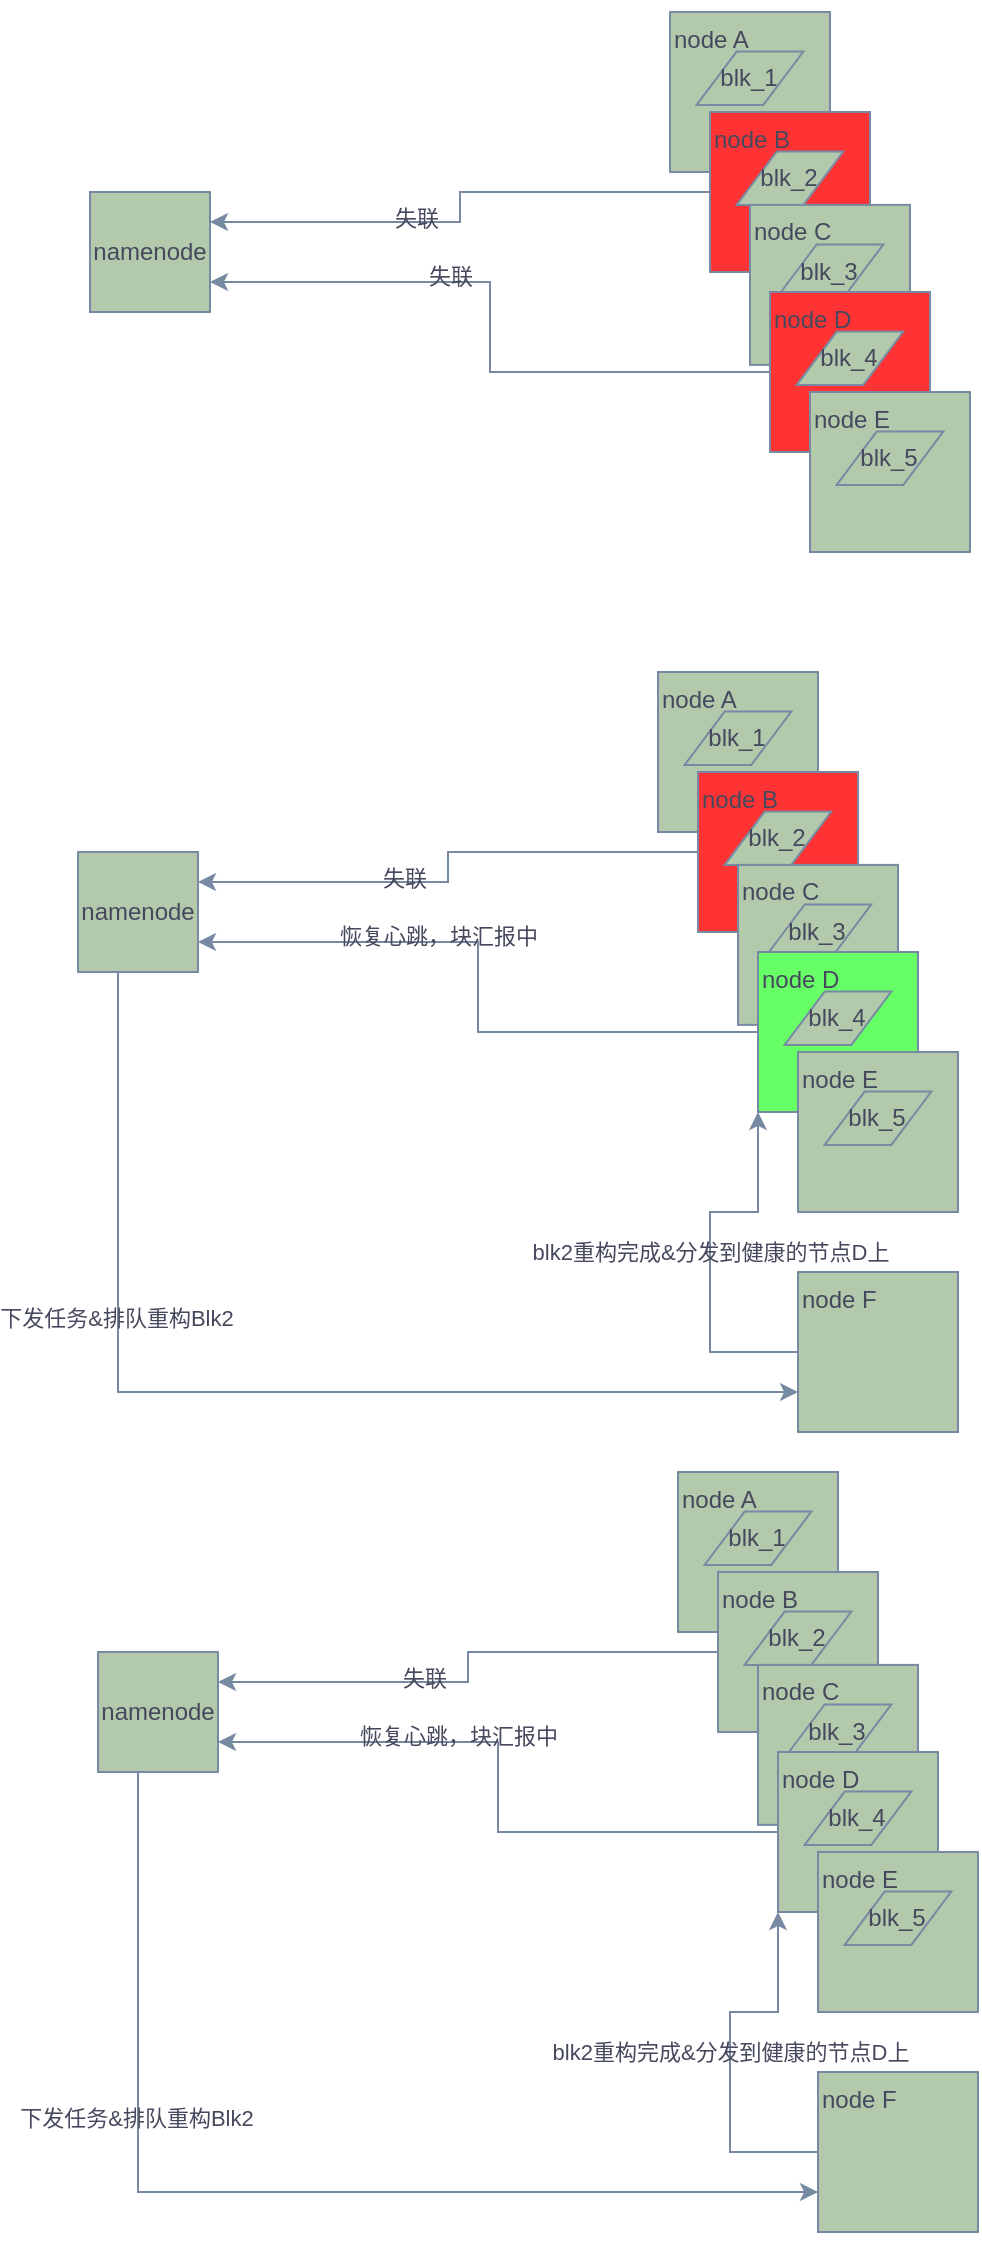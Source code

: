 <mxfile version="24.7.7">
  <diagram name="第 1 页" id="f8pN9QkAfNETBZEUV9d5">
    <mxGraphModel dx="1434" dy="764" grid="1" gridSize="10" guides="1" tooltips="1" connect="1" arrows="1" fold="1" page="1" pageScale="1" pageWidth="827" pageHeight="1169" math="0" shadow="0">
      <root>
        <mxCell id="0" />
        <mxCell id="1" parent="0" />
        <mxCell id="BUB8WRs25LQhKAvRFkOK-15" value="" style="group;labelBackgroundColor=none;fontColor=#46495D;" vertex="1" connectable="0" parent="1">
          <mxGeometry x="490" y="42" width="80" height="80" as="geometry" />
        </mxCell>
        <mxCell id="BUB8WRs25LQhKAvRFkOK-7" value="&lt;p style=&quot;&quot;&gt;node A&lt;/p&gt;&lt;p style=&quot;&quot;&gt;&lt;br&gt;&lt;/p&gt;&lt;p style=&quot;&quot;&gt;&lt;br&gt;&lt;/p&gt;" style="whiteSpace=wrap;html=1;aspect=fixed;align=left;labelBackgroundColor=none;fillColor=#B2C9AB;strokeColor=#788AA3;fontColor=#46495D;" vertex="1" parent="BUB8WRs25LQhKAvRFkOK-15">
          <mxGeometry width="80" height="80" as="geometry" />
        </mxCell>
        <mxCell id="BUB8WRs25LQhKAvRFkOK-8" value="blk_1" style="shape=parallelogram;perimeter=parallelogramPerimeter;whiteSpace=wrap;html=1;fixedSize=1;labelBackgroundColor=none;fillColor=#B2C9AB;strokeColor=#788AA3;fontColor=#46495D;" vertex="1" parent="BUB8WRs25LQhKAvRFkOK-15">
          <mxGeometry x="13.333" y="19.778" width="53.333" height="26.667" as="geometry" />
        </mxCell>
        <mxCell id="BUB8WRs25LQhKAvRFkOK-29" value="namenode" style="whiteSpace=wrap;html=1;aspect=fixed;labelBackgroundColor=none;fillColor=#B2C9AB;strokeColor=#788AA3;fontColor=#46495D;" vertex="1" parent="1">
          <mxGeometry x="200" y="132" width="60" height="60" as="geometry" />
        </mxCell>
        <mxCell id="BUB8WRs25LQhKAvRFkOK-54" style="edgeStyle=orthogonalEdgeStyle;rounded=0;orthogonalLoop=1;jettySize=auto;html=1;entryX=1;entryY=0.25;entryDx=0;entryDy=0;labelBackgroundColor=none;fontColor=default;strokeColor=#788AA3;" edge="1" parent="1" source="BUB8WRs25LQhKAvRFkOK-43" target="BUB8WRs25LQhKAvRFkOK-29">
          <mxGeometry relative="1" as="geometry">
            <mxPoint x="360" y="142" as="targetPoint" />
          </mxGeometry>
        </mxCell>
        <mxCell id="BUB8WRs25LQhKAvRFkOK-55" value="失联" style="edgeLabel;html=1;align=center;verticalAlign=middle;resizable=0;points=[];labelBackgroundColor=none;fontColor=#46495D;" vertex="1" connectable="0" parent="BUB8WRs25LQhKAvRFkOK-54">
          <mxGeometry x="0.223" y="-2" relative="1" as="geometry">
            <mxPoint as="offset" />
          </mxGeometry>
        </mxCell>
        <mxCell id="BUB8WRs25LQhKAvRFkOK-43" value="&lt;p style=&quot;&quot;&gt;node B&lt;/p&gt;&lt;p style=&quot;&quot;&gt;&lt;br&gt;&lt;/p&gt;&lt;p style=&quot;&quot;&gt;&lt;br&gt;&lt;/p&gt;" style="whiteSpace=wrap;html=1;aspect=fixed;align=left;labelBackgroundColor=none;fillColor=#FF3333;strokeColor=#788AA3;fontColor=#46495D;" vertex="1" parent="1">
          <mxGeometry x="510" y="92" width="80" height="80" as="geometry" />
        </mxCell>
        <mxCell id="BUB8WRs25LQhKAvRFkOK-44" value="blk_2" style="shape=parallelogram;perimeter=parallelogramPerimeter;whiteSpace=wrap;html=1;fixedSize=1;labelBackgroundColor=none;fillColor=#B2C9AB;strokeColor=#788AA3;fontColor=#46495D;" vertex="1" parent="1">
          <mxGeometry x="523.333" y="111.778" width="53.333" height="26.667" as="geometry" />
        </mxCell>
        <mxCell id="BUB8WRs25LQhKAvRFkOK-45" value="" style="group;labelBackgroundColor=none;fontColor=#46495D;" vertex="1" connectable="0" parent="1">
          <mxGeometry x="530" y="138.44" width="80" height="80" as="geometry" />
        </mxCell>
        <mxCell id="BUB8WRs25LQhKAvRFkOK-46" value="&lt;p style=&quot;&quot;&gt;node C&lt;/p&gt;&lt;p style=&quot;&quot;&gt;&lt;br&gt;&lt;/p&gt;&lt;p style=&quot;&quot;&gt;&lt;br&gt;&lt;/p&gt;" style="whiteSpace=wrap;html=1;aspect=fixed;align=left;labelBackgroundColor=none;fillColor=#B2C9AB;strokeColor=#788AA3;fontColor=#46495D;" vertex="1" parent="BUB8WRs25LQhKAvRFkOK-45">
          <mxGeometry width="80" height="80" as="geometry" />
        </mxCell>
        <mxCell id="BUB8WRs25LQhKAvRFkOK-47" value="blk_3" style="shape=parallelogram;perimeter=parallelogramPerimeter;whiteSpace=wrap;html=1;fixedSize=1;labelBackgroundColor=none;fillColor=#B2C9AB;strokeColor=#788AA3;fontColor=#46495D;" vertex="1" parent="BUB8WRs25LQhKAvRFkOK-45">
          <mxGeometry x="13.333" y="19.778" width="53.333" height="26.667" as="geometry" />
        </mxCell>
        <mxCell id="BUB8WRs25LQhKAvRFkOK-48" value="" style="group;labelBackgroundColor=none;fontColor=#46495D;" vertex="1" connectable="0" parent="1">
          <mxGeometry x="540" y="182" width="80" height="80" as="geometry" />
        </mxCell>
        <mxCell id="BUB8WRs25LQhKAvRFkOK-49" value="&lt;p style=&quot;&quot;&gt;node D&lt;/p&gt;&lt;p style=&quot;&quot;&gt;&lt;br&gt;&lt;/p&gt;&lt;p style=&quot;&quot;&gt;&lt;br&gt;&lt;/p&gt;" style="whiteSpace=wrap;html=1;aspect=fixed;align=left;labelBackgroundColor=none;fillColor=#FF3333;strokeColor=#788AA3;fontColor=#46495D;" vertex="1" parent="BUB8WRs25LQhKAvRFkOK-48">
          <mxGeometry width="80" height="80" as="geometry" />
        </mxCell>
        <mxCell id="BUB8WRs25LQhKAvRFkOK-50" value="blk_4" style="shape=parallelogram;perimeter=parallelogramPerimeter;whiteSpace=wrap;html=1;fixedSize=1;labelBackgroundColor=none;fillColor=#B2C9AB;strokeColor=#788AA3;fontColor=#46495D;" vertex="1" parent="BUB8WRs25LQhKAvRFkOK-48">
          <mxGeometry x="13.333" y="19.778" width="53.333" height="26.667" as="geometry" />
        </mxCell>
        <mxCell id="BUB8WRs25LQhKAvRFkOK-51" value="" style="group;labelBackgroundColor=none;fontColor=#46495D;" vertex="1" connectable="0" parent="1">
          <mxGeometry x="560" y="232" width="80" height="80" as="geometry" />
        </mxCell>
        <mxCell id="BUB8WRs25LQhKAvRFkOK-52" value="&lt;p style=&quot;&quot;&gt;node E&lt;/p&gt;&lt;p style=&quot;&quot;&gt;&lt;br&gt;&lt;/p&gt;&lt;p style=&quot;&quot;&gt;&lt;br&gt;&lt;/p&gt;" style="whiteSpace=wrap;html=1;aspect=fixed;align=left;labelBackgroundColor=none;fillColor=#B2C9AB;strokeColor=#788AA3;fontColor=#46495D;" vertex="1" parent="BUB8WRs25LQhKAvRFkOK-51">
          <mxGeometry width="80" height="80" as="geometry" />
        </mxCell>
        <mxCell id="BUB8WRs25LQhKAvRFkOK-53" value="blk_5" style="shape=parallelogram;perimeter=parallelogramPerimeter;whiteSpace=wrap;html=1;fixedSize=1;labelBackgroundColor=none;fillColor=#B2C9AB;strokeColor=#788AA3;fontColor=#46495D;" vertex="1" parent="BUB8WRs25LQhKAvRFkOK-51">
          <mxGeometry x="13.333" y="19.778" width="53.333" height="26.667" as="geometry" />
        </mxCell>
        <mxCell id="BUB8WRs25LQhKAvRFkOK-56" style="edgeStyle=orthogonalEdgeStyle;rounded=0;orthogonalLoop=1;jettySize=auto;html=1;entryX=1;entryY=0.75;entryDx=0;entryDy=0;labelBackgroundColor=none;fontColor=default;strokeColor=#788AA3;" edge="1" parent="1" source="BUB8WRs25LQhKAvRFkOK-49" target="BUB8WRs25LQhKAvRFkOK-29">
          <mxGeometry relative="1" as="geometry" />
        </mxCell>
        <mxCell id="BUB8WRs25LQhKAvRFkOK-57" value="失联" style="edgeLabel;html=1;align=center;verticalAlign=middle;resizable=0;points=[];labelBackgroundColor=none;fontColor=#46495D;" vertex="1" connectable="0" parent="BUB8WRs25LQhKAvRFkOK-56">
          <mxGeometry x="0.262" y="-3" relative="1" as="geometry">
            <mxPoint as="offset" />
          </mxGeometry>
        </mxCell>
        <mxCell id="BUB8WRs25LQhKAvRFkOK-58" value="" style="group;labelBackgroundColor=none;fontColor=#46495D;" vertex="1" connectable="0" parent="1">
          <mxGeometry x="484" y="372" width="80" height="80" as="geometry" />
        </mxCell>
        <mxCell id="BUB8WRs25LQhKAvRFkOK-59" value="&lt;p style=&quot;&quot;&gt;node A&lt;/p&gt;&lt;p style=&quot;&quot;&gt;&lt;br&gt;&lt;/p&gt;&lt;p style=&quot;&quot;&gt;&lt;br&gt;&lt;/p&gt;" style="whiteSpace=wrap;html=1;aspect=fixed;align=left;labelBackgroundColor=none;fillColor=#B2C9AB;strokeColor=#788AA3;fontColor=#46495D;" vertex="1" parent="BUB8WRs25LQhKAvRFkOK-58">
          <mxGeometry width="80" height="80" as="geometry" />
        </mxCell>
        <mxCell id="BUB8WRs25LQhKAvRFkOK-60" value="blk_1" style="shape=parallelogram;perimeter=parallelogramPerimeter;whiteSpace=wrap;html=1;fixedSize=1;labelBackgroundColor=none;fillColor=#B2C9AB;strokeColor=#788AA3;fontColor=#46495D;" vertex="1" parent="BUB8WRs25LQhKAvRFkOK-58">
          <mxGeometry x="13.333" y="19.778" width="53.333" height="26.667" as="geometry" />
        </mxCell>
        <mxCell id="BUB8WRs25LQhKAvRFkOK-80" style="edgeStyle=orthogonalEdgeStyle;rounded=0;orthogonalLoop=1;jettySize=auto;html=1;entryX=0;entryY=0.75;entryDx=0;entryDy=0;labelBackgroundColor=none;fontColor=default;strokeColor=#788AA3;" edge="1" parent="1" source="BUB8WRs25LQhKAvRFkOK-61" target="BUB8WRs25LQhKAvRFkOK-77">
          <mxGeometry relative="1" as="geometry">
            <Array as="points">
              <mxPoint x="214" y="732" />
            </Array>
          </mxGeometry>
        </mxCell>
        <mxCell id="BUB8WRs25LQhKAvRFkOK-81" value="下发任务&amp;amp;排队重构Blk2" style="edgeLabel;html=1;align=center;verticalAlign=middle;resizable=0;points=[];labelBackgroundColor=none;fontColor=#46495D;" vertex="1" connectable="0" parent="BUB8WRs25LQhKAvRFkOK-80">
          <mxGeometry x="-0.371" y="-1" relative="1" as="geometry">
            <mxPoint as="offset" />
          </mxGeometry>
        </mxCell>
        <mxCell id="BUB8WRs25LQhKAvRFkOK-61" value="namenode" style="whiteSpace=wrap;html=1;aspect=fixed;labelBackgroundColor=none;fillColor=#B2C9AB;strokeColor=#788AA3;fontColor=#46495D;" vertex="1" parent="1">
          <mxGeometry x="194" y="462" width="60" height="60" as="geometry" />
        </mxCell>
        <mxCell id="BUB8WRs25LQhKAvRFkOK-62" style="edgeStyle=orthogonalEdgeStyle;rounded=0;orthogonalLoop=1;jettySize=auto;html=1;entryX=1;entryY=0.25;entryDx=0;entryDy=0;labelBackgroundColor=none;fontColor=default;strokeColor=#788AA3;" edge="1" parent="1" source="BUB8WRs25LQhKAvRFkOK-64" target="BUB8WRs25LQhKAvRFkOK-61">
          <mxGeometry relative="1" as="geometry">
            <mxPoint x="354" y="472" as="targetPoint" />
          </mxGeometry>
        </mxCell>
        <mxCell id="BUB8WRs25LQhKAvRFkOK-63" value="失联" style="edgeLabel;html=1;align=center;verticalAlign=middle;resizable=0;points=[];labelBackgroundColor=none;fontColor=#46495D;" vertex="1" connectable="0" parent="BUB8WRs25LQhKAvRFkOK-62">
          <mxGeometry x="0.223" y="-2" relative="1" as="geometry">
            <mxPoint as="offset" />
          </mxGeometry>
        </mxCell>
        <mxCell id="BUB8WRs25LQhKAvRFkOK-64" value="&lt;p style=&quot;&quot;&gt;node B&lt;/p&gt;&lt;p style=&quot;&quot;&gt;&lt;br&gt;&lt;/p&gt;&lt;p style=&quot;&quot;&gt;&lt;br&gt;&lt;/p&gt;" style="whiteSpace=wrap;html=1;aspect=fixed;align=left;labelBackgroundColor=none;fillColor=#FF3333;strokeColor=#788AA3;fontColor=#46495D;" vertex="1" parent="1">
          <mxGeometry x="504" y="422" width="80" height="80" as="geometry" />
        </mxCell>
        <mxCell id="BUB8WRs25LQhKAvRFkOK-65" value="blk_2" style="shape=parallelogram;perimeter=parallelogramPerimeter;whiteSpace=wrap;html=1;fixedSize=1;labelBackgroundColor=none;fillColor=#B2C9AB;strokeColor=#788AA3;fontColor=#46495D;" vertex="1" parent="1">
          <mxGeometry x="517.333" y="441.778" width="53.333" height="26.667" as="geometry" />
        </mxCell>
        <mxCell id="BUB8WRs25LQhKAvRFkOK-66" value="" style="group;labelBackgroundColor=none;fontColor=#46495D;" vertex="1" connectable="0" parent="1">
          <mxGeometry x="524" y="468.44" width="80" height="80" as="geometry" />
        </mxCell>
        <mxCell id="BUB8WRs25LQhKAvRFkOK-67" value="&lt;p style=&quot;&quot;&gt;node C&lt;/p&gt;&lt;p style=&quot;&quot;&gt;&lt;br&gt;&lt;/p&gt;&lt;p style=&quot;&quot;&gt;&lt;br&gt;&lt;/p&gt;" style="whiteSpace=wrap;html=1;aspect=fixed;align=left;labelBackgroundColor=none;fillColor=#B2C9AB;strokeColor=#788AA3;fontColor=#46495D;" vertex="1" parent="BUB8WRs25LQhKAvRFkOK-66">
          <mxGeometry width="80" height="80" as="geometry" />
        </mxCell>
        <mxCell id="BUB8WRs25LQhKAvRFkOK-68" value="blk_3" style="shape=parallelogram;perimeter=parallelogramPerimeter;whiteSpace=wrap;html=1;fixedSize=1;labelBackgroundColor=none;fillColor=#B2C9AB;strokeColor=#788AA3;fontColor=#46495D;" vertex="1" parent="BUB8WRs25LQhKAvRFkOK-66">
          <mxGeometry x="13.333" y="19.778" width="53.333" height="26.667" as="geometry" />
        </mxCell>
        <mxCell id="BUB8WRs25LQhKAvRFkOK-69" value="" style="group;labelBackgroundColor=none;fontColor=#46495D;" vertex="1" connectable="0" parent="1">
          <mxGeometry x="534" y="512" width="80" height="80" as="geometry" />
        </mxCell>
        <mxCell id="BUB8WRs25LQhKAvRFkOK-70" value="&lt;p style=&quot;&quot;&gt;node D&lt;/p&gt;&lt;p style=&quot;&quot;&gt;&lt;br&gt;&lt;/p&gt;&lt;p style=&quot;&quot;&gt;&lt;br&gt;&lt;/p&gt;" style="whiteSpace=wrap;html=1;aspect=fixed;align=left;labelBackgroundColor=none;fillColor=#66FF66;strokeColor=#788AA3;fontColor=#46495D;" vertex="1" parent="BUB8WRs25LQhKAvRFkOK-69">
          <mxGeometry width="80" height="80" as="geometry" />
        </mxCell>
        <mxCell id="BUB8WRs25LQhKAvRFkOK-71" value="blk_4" style="shape=parallelogram;perimeter=parallelogramPerimeter;whiteSpace=wrap;html=1;fixedSize=1;labelBackgroundColor=none;fillColor=#B2C9AB;strokeColor=#788AA3;fontColor=#46495D;" vertex="1" parent="BUB8WRs25LQhKAvRFkOK-69">
          <mxGeometry x="13.333" y="19.778" width="53.333" height="26.667" as="geometry" />
        </mxCell>
        <mxCell id="BUB8WRs25LQhKAvRFkOK-75" style="edgeStyle=orthogonalEdgeStyle;rounded=0;orthogonalLoop=1;jettySize=auto;html=1;entryX=1;entryY=0.75;entryDx=0;entryDy=0;labelBackgroundColor=none;fontColor=default;strokeColor=#788AA3;" edge="1" parent="1" source="BUB8WRs25LQhKAvRFkOK-70" target="BUB8WRs25LQhKAvRFkOK-61">
          <mxGeometry relative="1" as="geometry" />
        </mxCell>
        <mxCell id="BUB8WRs25LQhKAvRFkOK-76" value="恢复心跳，块汇报中" style="edgeLabel;html=1;align=center;verticalAlign=middle;resizable=0;points=[];labelBackgroundColor=none;fontColor=#46495D;" vertex="1" connectable="0" parent="BUB8WRs25LQhKAvRFkOK-75">
          <mxGeometry x="0.262" y="-3" relative="1" as="geometry">
            <mxPoint as="offset" />
          </mxGeometry>
        </mxCell>
        <mxCell id="BUB8WRs25LQhKAvRFkOK-73" value="&lt;p style=&quot;&quot;&gt;node E&lt;/p&gt;&lt;p style=&quot;&quot;&gt;&lt;br&gt;&lt;/p&gt;&lt;p style=&quot;&quot;&gt;&lt;br&gt;&lt;/p&gt;" style="whiteSpace=wrap;html=1;aspect=fixed;align=left;labelBackgroundColor=none;fillColor=#B2C9AB;strokeColor=#788AA3;fontColor=#46495D;" vertex="1" parent="1">
          <mxGeometry x="554" y="562" width="80" height="80" as="geometry" />
        </mxCell>
        <mxCell id="BUB8WRs25LQhKAvRFkOK-74" value="blk_5" style="shape=parallelogram;perimeter=parallelogramPerimeter;whiteSpace=wrap;html=1;fixedSize=1;labelBackgroundColor=none;fillColor=#B2C9AB;strokeColor=#788AA3;fontColor=#46495D;" vertex="1" parent="1">
          <mxGeometry x="567.333" y="581.778" width="53.333" height="26.667" as="geometry" />
        </mxCell>
        <mxCell id="BUB8WRs25LQhKAvRFkOK-82" style="edgeStyle=orthogonalEdgeStyle;rounded=0;orthogonalLoop=1;jettySize=auto;html=1;entryX=0;entryY=1;entryDx=0;entryDy=0;labelBackgroundColor=none;fontColor=default;strokeColor=#788AA3;" edge="1" parent="1" source="BUB8WRs25LQhKAvRFkOK-77" target="BUB8WRs25LQhKAvRFkOK-70">
          <mxGeometry relative="1" as="geometry">
            <mxPoint x="524" y="562" as="targetPoint" />
            <Array as="points">
              <mxPoint x="510" y="712" />
              <mxPoint x="510" y="642" />
              <mxPoint x="534" y="642" />
            </Array>
          </mxGeometry>
        </mxCell>
        <mxCell id="BUB8WRs25LQhKAvRFkOK-83" value="blk2重构完成&amp;amp;分发到健康的节点D上" style="edgeLabel;html=1;align=center;verticalAlign=middle;resizable=0;points=[];labelBackgroundColor=none;fontColor=#46495D;" vertex="1" connectable="0" parent="BUB8WRs25LQhKAvRFkOK-82">
          <mxGeometry x="0.131" y="4" relative="1" as="geometry">
            <mxPoint x="4" y="12" as="offset" />
          </mxGeometry>
        </mxCell>
        <mxCell id="BUB8WRs25LQhKAvRFkOK-77" value="&lt;p style=&quot;&quot;&gt;node&amp;nbsp;F&lt;/p&gt;&lt;p style=&quot;&quot;&gt;&lt;br&gt;&lt;/p&gt;&lt;p style=&quot;&quot;&gt;&lt;br&gt;&lt;/p&gt;" style="whiteSpace=wrap;html=1;aspect=fixed;align=left;labelBackgroundColor=none;fillColor=#B2C9AB;strokeColor=#788AA3;fontColor=#46495D;" vertex="1" parent="1">
          <mxGeometry x="554" y="672" width="80" height="80" as="geometry" />
        </mxCell>
        <mxCell id="BUB8WRs25LQhKAvRFkOK-84" value="" style="group;labelBackgroundColor=none;fontColor=#46495D;" vertex="1" connectable="0" parent="1">
          <mxGeometry x="494" y="772" width="80" height="80" as="geometry" />
        </mxCell>
        <mxCell id="BUB8WRs25LQhKAvRFkOK-85" value="&lt;p style=&quot;&quot;&gt;node A&lt;/p&gt;&lt;p style=&quot;&quot;&gt;&lt;br&gt;&lt;/p&gt;&lt;p style=&quot;&quot;&gt;&lt;br&gt;&lt;/p&gt;" style="whiteSpace=wrap;html=1;aspect=fixed;align=left;labelBackgroundColor=none;fillColor=#B2C9AB;strokeColor=#788AA3;fontColor=#46495D;" vertex="1" parent="BUB8WRs25LQhKAvRFkOK-84">
          <mxGeometry width="80" height="80" as="geometry" />
        </mxCell>
        <mxCell id="BUB8WRs25LQhKAvRFkOK-86" value="blk_1" style="shape=parallelogram;perimeter=parallelogramPerimeter;whiteSpace=wrap;html=1;fixedSize=1;labelBackgroundColor=none;fillColor=#B2C9AB;strokeColor=#788AA3;fontColor=#46495D;" vertex="1" parent="BUB8WRs25LQhKAvRFkOK-84">
          <mxGeometry x="13.333" y="19.778" width="53.333" height="26.667" as="geometry" />
        </mxCell>
        <mxCell id="BUB8WRs25LQhKAvRFkOK-87" style="edgeStyle=orthogonalEdgeStyle;rounded=0;orthogonalLoop=1;jettySize=auto;html=1;entryX=0;entryY=0.75;entryDx=0;entryDy=0;labelBackgroundColor=none;fontColor=default;strokeColor=#788AA3;" edge="1" parent="1" source="BUB8WRs25LQhKAvRFkOK-89" target="BUB8WRs25LQhKAvRFkOK-106">
          <mxGeometry relative="1" as="geometry">
            <Array as="points">
              <mxPoint x="224" y="1132" />
            </Array>
          </mxGeometry>
        </mxCell>
        <mxCell id="BUB8WRs25LQhKAvRFkOK-88" value="下发任务&amp;amp;排队重构Blk2" style="edgeLabel;html=1;align=center;verticalAlign=middle;resizable=0;points=[];labelBackgroundColor=none;fontColor=#46495D;" vertex="1" connectable="0" parent="BUB8WRs25LQhKAvRFkOK-87">
          <mxGeometry x="-0.371" y="-1" relative="1" as="geometry">
            <mxPoint as="offset" />
          </mxGeometry>
        </mxCell>
        <mxCell id="BUB8WRs25LQhKAvRFkOK-89" value="namenode" style="whiteSpace=wrap;html=1;aspect=fixed;labelBackgroundColor=none;fillColor=#B2C9AB;strokeColor=#788AA3;fontColor=#46495D;" vertex="1" parent="1">
          <mxGeometry x="204" y="862" width="60" height="60" as="geometry" />
        </mxCell>
        <mxCell id="BUB8WRs25LQhKAvRFkOK-90" style="edgeStyle=orthogonalEdgeStyle;rounded=0;orthogonalLoop=1;jettySize=auto;html=1;entryX=1;entryY=0.25;entryDx=0;entryDy=0;labelBackgroundColor=none;fontColor=default;strokeColor=#788AA3;" edge="1" parent="1" source="BUB8WRs25LQhKAvRFkOK-92" target="BUB8WRs25LQhKAvRFkOK-89">
          <mxGeometry relative="1" as="geometry">
            <mxPoint x="364" y="872" as="targetPoint" />
          </mxGeometry>
        </mxCell>
        <mxCell id="BUB8WRs25LQhKAvRFkOK-91" value="失联" style="edgeLabel;html=1;align=center;verticalAlign=middle;resizable=0;points=[];labelBackgroundColor=none;fontColor=#46495D;" vertex="1" connectable="0" parent="BUB8WRs25LQhKAvRFkOK-90">
          <mxGeometry x="0.223" y="-2" relative="1" as="geometry">
            <mxPoint as="offset" />
          </mxGeometry>
        </mxCell>
        <mxCell id="BUB8WRs25LQhKAvRFkOK-92" value="&lt;p style=&quot;&quot;&gt;node B&lt;/p&gt;&lt;p style=&quot;&quot;&gt;&lt;br&gt;&lt;/p&gt;&lt;p style=&quot;&quot;&gt;&lt;br&gt;&lt;/p&gt;" style="whiteSpace=wrap;html=1;aspect=fixed;align=left;labelBackgroundColor=none;fillColor=#B2C9AB;strokeColor=#788AA3;fontColor=#46495D;" vertex="1" parent="1">
          <mxGeometry x="514" y="822" width="80" height="80" as="geometry" />
        </mxCell>
        <mxCell id="BUB8WRs25LQhKAvRFkOK-93" value="blk_2" style="shape=parallelogram;perimeter=parallelogramPerimeter;whiteSpace=wrap;html=1;fixedSize=1;labelBackgroundColor=none;fillColor=#B2C9AB;strokeColor=#788AA3;fontColor=#46495D;" vertex="1" parent="1">
          <mxGeometry x="527.333" y="841.778" width="53.333" height="26.667" as="geometry" />
        </mxCell>
        <mxCell id="BUB8WRs25LQhKAvRFkOK-94" value="" style="group;labelBackgroundColor=none;fontColor=#46495D;" vertex="1" connectable="0" parent="1">
          <mxGeometry x="534" y="868.44" width="80" height="80" as="geometry" />
        </mxCell>
        <mxCell id="BUB8WRs25LQhKAvRFkOK-95" value="&lt;p style=&quot;&quot;&gt;node C&lt;/p&gt;&lt;p style=&quot;&quot;&gt;&lt;br&gt;&lt;/p&gt;&lt;p style=&quot;&quot;&gt;&lt;br&gt;&lt;/p&gt;" style="whiteSpace=wrap;html=1;aspect=fixed;align=left;labelBackgroundColor=none;fillColor=#B2C9AB;strokeColor=#788AA3;fontColor=#46495D;" vertex="1" parent="BUB8WRs25LQhKAvRFkOK-94">
          <mxGeometry width="80" height="80" as="geometry" />
        </mxCell>
        <mxCell id="BUB8WRs25LQhKAvRFkOK-96" value="blk_3" style="shape=parallelogram;perimeter=parallelogramPerimeter;whiteSpace=wrap;html=1;fixedSize=1;labelBackgroundColor=none;fillColor=#B2C9AB;strokeColor=#788AA3;fontColor=#46495D;" vertex="1" parent="BUB8WRs25LQhKAvRFkOK-94">
          <mxGeometry x="13.333" y="19.778" width="53.333" height="26.667" as="geometry" />
        </mxCell>
        <mxCell id="BUB8WRs25LQhKAvRFkOK-97" value="" style="group;labelBackgroundColor=none;fontColor=#46495D;" vertex="1" connectable="0" parent="1">
          <mxGeometry x="544" y="912" width="80" height="80" as="geometry" />
        </mxCell>
        <mxCell id="BUB8WRs25LQhKAvRFkOK-98" value="&lt;p style=&quot;&quot;&gt;node D&lt;/p&gt;&lt;p style=&quot;&quot;&gt;&lt;br&gt;&lt;/p&gt;&lt;p style=&quot;&quot;&gt;&lt;br&gt;&lt;/p&gt;" style="whiteSpace=wrap;html=1;aspect=fixed;align=left;labelBackgroundColor=none;fillColor=#B2C9AB;strokeColor=#788AA3;fontColor=#46495D;" vertex="1" parent="BUB8WRs25LQhKAvRFkOK-97">
          <mxGeometry width="80" height="80" as="geometry" />
        </mxCell>
        <mxCell id="BUB8WRs25LQhKAvRFkOK-99" value="blk_4" style="shape=parallelogram;perimeter=parallelogramPerimeter;whiteSpace=wrap;html=1;fixedSize=1;labelBackgroundColor=none;fillColor=#B2C9AB;strokeColor=#788AA3;fontColor=#46495D;" vertex="1" parent="BUB8WRs25LQhKAvRFkOK-97">
          <mxGeometry x="13.333" y="19.778" width="53.333" height="26.667" as="geometry" />
        </mxCell>
        <mxCell id="BUB8WRs25LQhKAvRFkOK-100" style="edgeStyle=orthogonalEdgeStyle;rounded=0;orthogonalLoop=1;jettySize=auto;html=1;entryX=1;entryY=0.75;entryDx=0;entryDy=0;labelBackgroundColor=none;fontColor=default;strokeColor=#788AA3;" edge="1" parent="1" source="BUB8WRs25LQhKAvRFkOK-98" target="BUB8WRs25LQhKAvRFkOK-89">
          <mxGeometry relative="1" as="geometry" />
        </mxCell>
        <mxCell id="BUB8WRs25LQhKAvRFkOK-101" value="恢复心跳，块汇报中" style="edgeLabel;html=1;align=center;verticalAlign=middle;resizable=0;points=[];labelBackgroundColor=none;fontColor=#46495D;" vertex="1" connectable="0" parent="BUB8WRs25LQhKAvRFkOK-100">
          <mxGeometry x="0.262" y="-3" relative="1" as="geometry">
            <mxPoint as="offset" />
          </mxGeometry>
        </mxCell>
        <mxCell id="BUB8WRs25LQhKAvRFkOK-102" value="&lt;p style=&quot;&quot;&gt;node E&lt;/p&gt;&lt;p style=&quot;&quot;&gt;&lt;br&gt;&lt;/p&gt;&lt;p style=&quot;&quot;&gt;&lt;br&gt;&lt;/p&gt;" style="whiteSpace=wrap;html=1;aspect=fixed;align=left;labelBackgroundColor=none;fillColor=#B2C9AB;strokeColor=#788AA3;fontColor=#46495D;" vertex="1" parent="1">
          <mxGeometry x="564" y="962" width="80" height="80" as="geometry" />
        </mxCell>
        <mxCell id="BUB8WRs25LQhKAvRFkOK-103" value="blk_5" style="shape=parallelogram;perimeter=parallelogramPerimeter;whiteSpace=wrap;html=1;fixedSize=1;labelBackgroundColor=none;fillColor=#B2C9AB;strokeColor=#788AA3;fontColor=#46495D;" vertex="1" parent="1">
          <mxGeometry x="577.333" y="981.778" width="53.333" height="26.667" as="geometry" />
        </mxCell>
        <mxCell id="BUB8WRs25LQhKAvRFkOK-104" style="edgeStyle=orthogonalEdgeStyle;rounded=0;orthogonalLoop=1;jettySize=auto;html=1;entryX=0;entryY=1;entryDx=0;entryDy=0;labelBackgroundColor=none;fontColor=default;strokeColor=#788AA3;" edge="1" parent="1" source="BUB8WRs25LQhKAvRFkOK-106" target="BUB8WRs25LQhKAvRFkOK-98">
          <mxGeometry relative="1" as="geometry">
            <mxPoint x="534" y="962" as="targetPoint" />
            <Array as="points">
              <mxPoint x="520" y="1112" />
              <mxPoint x="520" y="1042" />
              <mxPoint x="544" y="1042" />
            </Array>
          </mxGeometry>
        </mxCell>
        <mxCell id="BUB8WRs25LQhKAvRFkOK-105" value="blk2重构完成&amp;amp;分发到健康的节点D上" style="edgeLabel;html=1;align=center;verticalAlign=middle;resizable=0;points=[];labelBackgroundColor=none;fontColor=#46495D;" vertex="1" connectable="0" parent="BUB8WRs25LQhKAvRFkOK-104">
          <mxGeometry x="0.131" y="4" relative="1" as="geometry">
            <mxPoint x="4" y="12" as="offset" />
          </mxGeometry>
        </mxCell>
        <mxCell id="BUB8WRs25LQhKAvRFkOK-106" value="&lt;p style=&quot;&quot;&gt;node&amp;nbsp;F&lt;/p&gt;&lt;p style=&quot;&quot;&gt;&lt;br&gt;&lt;/p&gt;&lt;p style=&quot;&quot;&gt;&lt;br&gt;&lt;/p&gt;" style="whiteSpace=wrap;html=1;aspect=fixed;align=left;labelBackgroundColor=none;fillColor=#B2C9AB;strokeColor=#788AA3;fontColor=#46495D;" vertex="1" parent="1">
          <mxGeometry x="564" y="1072" width="80" height="80" as="geometry" />
        </mxCell>
      </root>
    </mxGraphModel>
  </diagram>
</mxfile>

